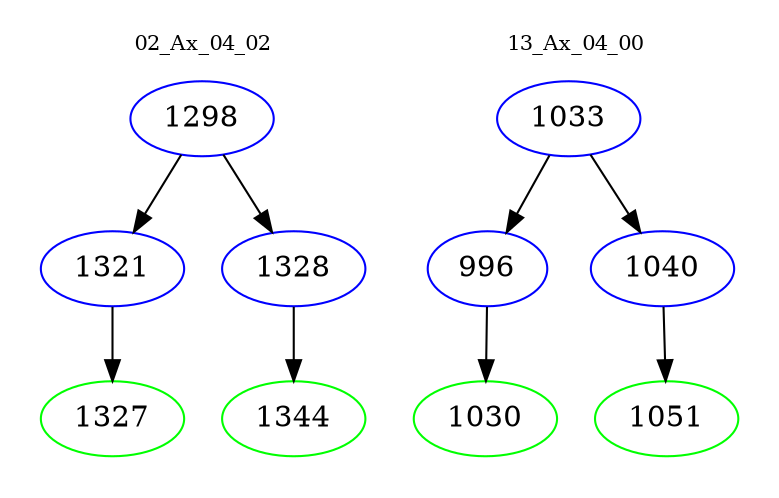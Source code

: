 digraph{
subgraph cluster_0 {
color = white
label = "02_Ax_04_02";
fontsize=10;
T0_1298 [label="1298", color="blue"]
T0_1298 -> T0_1321 [color="black"]
T0_1321 [label="1321", color="blue"]
T0_1321 -> T0_1327 [color="black"]
T0_1327 [label="1327", color="green"]
T0_1298 -> T0_1328 [color="black"]
T0_1328 [label="1328", color="blue"]
T0_1328 -> T0_1344 [color="black"]
T0_1344 [label="1344", color="green"]
}
subgraph cluster_1 {
color = white
label = "13_Ax_04_00";
fontsize=10;
T1_1033 [label="1033", color="blue"]
T1_1033 -> T1_996 [color="black"]
T1_996 [label="996", color="blue"]
T1_996 -> T1_1030 [color="black"]
T1_1030 [label="1030", color="green"]
T1_1033 -> T1_1040 [color="black"]
T1_1040 [label="1040", color="blue"]
T1_1040 -> T1_1051 [color="black"]
T1_1051 [label="1051", color="green"]
}
}
